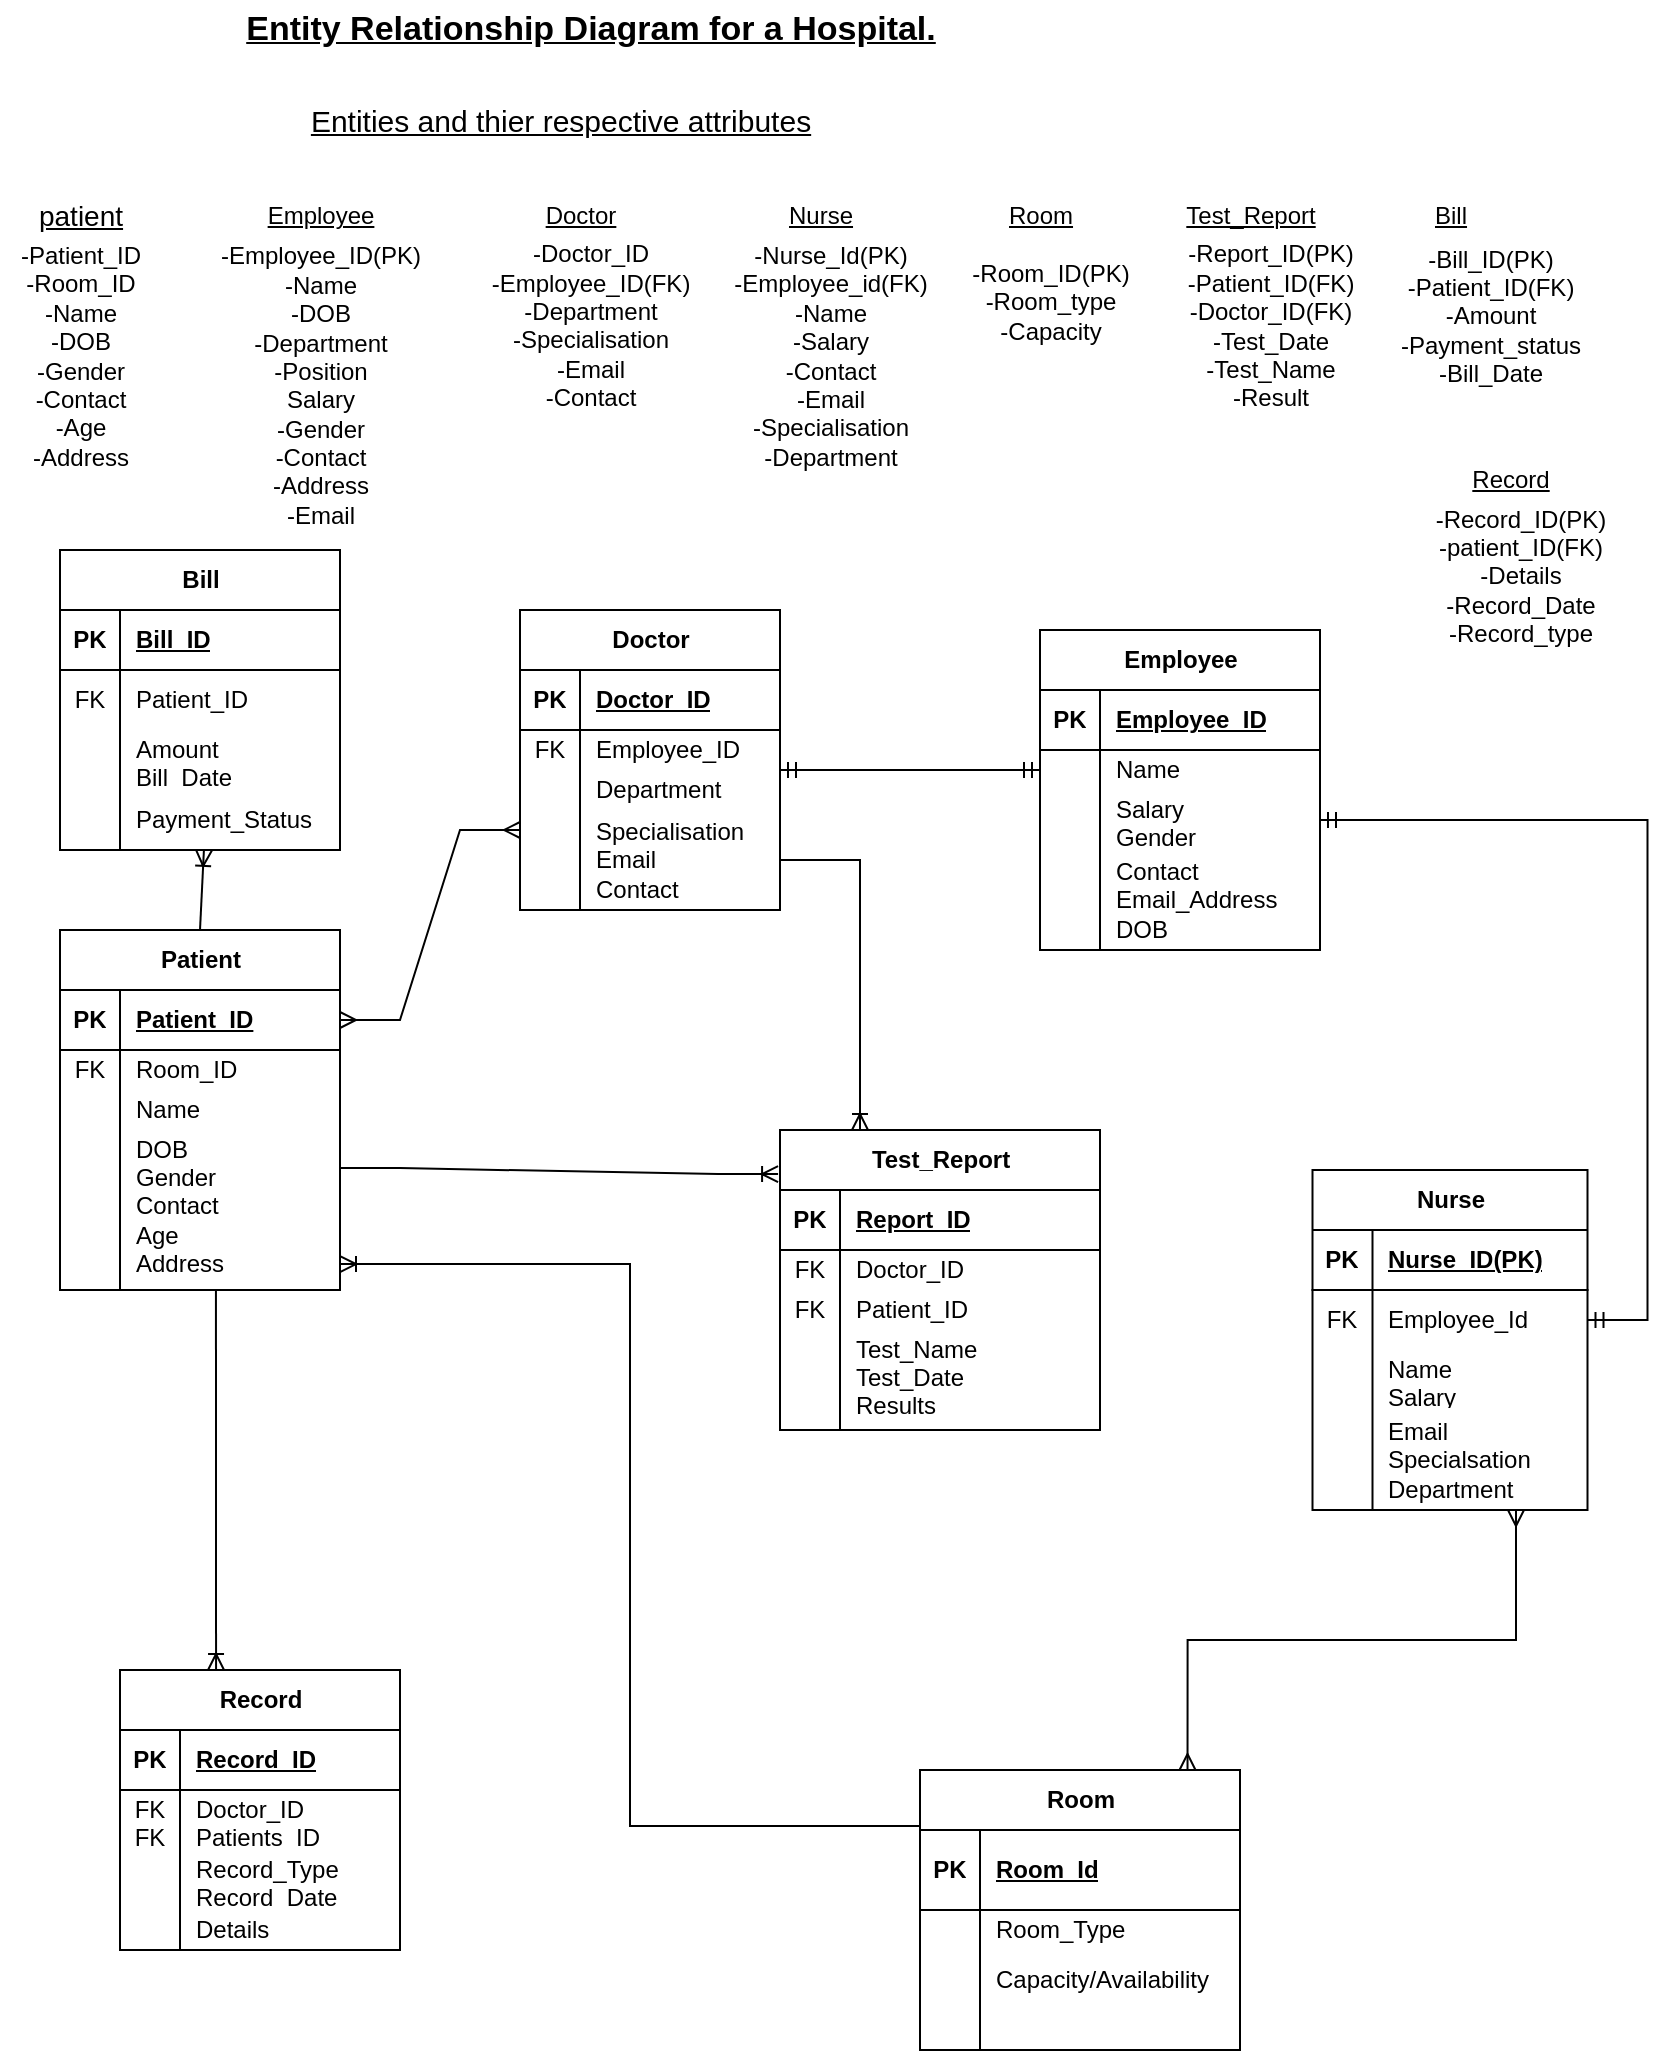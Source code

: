 <mxfile version="26.0.16">
  <diagram id="R2lEEEUBdFMjLlhIrx00" name="Page-1">
    <mxGraphModel dx="864" dy="516" grid="1" gridSize="10" guides="1" tooltips="1" connect="1" arrows="1" fold="1" page="1" pageScale="1" pageWidth="850" pageHeight="1100" math="0" shadow="0" extFonts="Permanent Marker^https://fonts.googleapis.com/css?family=Permanent+Marker">
      <root>
        <mxCell id="0" />
        <mxCell id="1" parent="0" />
        <mxCell id="vwfZbitZAbtnw_MNLhGM-2" value="Entity Relationship Diagram for a Hospital.&lt;div&gt;&lt;br&gt;&lt;/div&gt;" style="text;html=1;align=center;verticalAlign=middle;resizable=0;points=[];autosize=1;strokeColor=none;fillColor=none;fontStyle=5;fontSize=17;" parent="1" vertex="1">
          <mxGeometry x="125" y="15" width="340" height="50" as="geometry" />
        </mxCell>
        <mxCell id="vwfZbitZAbtnw_MNLhGM-3" value="Entities and thier respective attributes" style="text;html=1;align=center;verticalAlign=middle;resizable=0;points=[];autosize=1;strokeColor=none;fillColor=none;fontSize=15;fontStyle=4" parent="1" vertex="1">
          <mxGeometry x="145" y="60" width="270" height="30" as="geometry" />
        </mxCell>
        <mxCell id="vwfZbitZAbtnw_MNLhGM-4" value="patient" style="text;html=1;align=center;verticalAlign=middle;resizable=0;points=[];autosize=1;strokeColor=none;fillColor=none;fontStyle=4;fontSize=14;" parent="1" vertex="1">
          <mxGeometry x="5" y="108" width="70" height="30" as="geometry" />
        </mxCell>
        <mxCell id="vwfZbitZAbtnw_MNLhGM-5" value="-Patient_ID&lt;div&gt;-Room_ID&lt;br&gt;&lt;div&gt;-Name&lt;/div&gt;&lt;div&gt;-DOB&lt;/div&gt;&lt;div&gt;-Gender&lt;/div&gt;&lt;div&gt;-Contact&lt;/div&gt;&lt;div&gt;-Age&lt;/div&gt;&lt;div&gt;-Address&lt;/div&gt;&lt;/div&gt;" style="text;html=1;align=center;verticalAlign=middle;resizable=0;points=[];autosize=1;strokeColor=none;fillColor=none;" parent="1" vertex="1">
          <mxGeometry y="128" width="80" height="130" as="geometry" />
        </mxCell>
        <mxCell id="vwfZbitZAbtnw_MNLhGM-6" value="Employee" style="text;html=1;align=center;verticalAlign=middle;resizable=0;points=[];autosize=1;strokeColor=none;fillColor=none;fontStyle=4" parent="1" vertex="1">
          <mxGeometry x="120" y="108" width="80" height="30" as="geometry" />
        </mxCell>
        <mxCell id="vwfZbitZAbtnw_MNLhGM-7" value="-Employee_ID(PK)&lt;div&gt;-Name&lt;/div&gt;&lt;div&gt;-DOB&lt;/div&gt;&lt;div&gt;-Department&lt;/div&gt;&lt;div&gt;-Position&lt;/div&gt;&lt;div&gt;Salary&lt;/div&gt;&lt;div&gt;-Gender&lt;/div&gt;&lt;div&gt;-Contact&lt;/div&gt;&lt;div&gt;-Address&lt;/div&gt;&lt;div&gt;-Email&lt;/div&gt;&lt;div&gt;&lt;br&gt;&lt;/div&gt;" style="text;html=1;align=center;verticalAlign=middle;resizable=0;points=[];autosize=1;strokeColor=none;fillColor=none;" parent="1" vertex="1">
          <mxGeometry x="100" y="130" width="120" height="170" as="geometry" />
        </mxCell>
        <mxCell id="vwfZbitZAbtnw_MNLhGM-8" value="Doctor" style="text;html=1;align=center;verticalAlign=middle;resizable=0;points=[];autosize=1;strokeColor=none;fillColor=none;fontStyle=4" parent="1" vertex="1">
          <mxGeometry x="260" y="108" width="60" height="30" as="geometry" />
        </mxCell>
        <mxCell id="vwfZbitZAbtnw_MNLhGM-9" value="&lt;div&gt;-Doctor_ID&lt;/div&gt;-Employee_ID(FK)&lt;div&gt;-Department&lt;/div&gt;&lt;div&gt;-Specialisation&lt;/div&gt;&lt;div&gt;-Email&lt;/div&gt;&lt;div&gt;-Contact&lt;/div&gt;&lt;div&gt;&lt;br&gt;&lt;/div&gt;" style="text;html=1;align=center;verticalAlign=middle;resizable=0;points=[];autosize=1;strokeColor=none;fillColor=none;" parent="1" vertex="1">
          <mxGeometry x="235" y="130" width="120" height="110" as="geometry" />
        </mxCell>
        <mxCell id="vwfZbitZAbtnw_MNLhGM-10" value="Nurse" style="text;html=1;align=center;verticalAlign=middle;resizable=0;points=[];autosize=1;strokeColor=none;fillColor=none;fontStyle=4" parent="1" vertex="1">
          <mxGeometry x="380" y="108" width="60" height="30" as="geometry" />
        </mxCell>
        <mxCell id="vwfZbitZAbtnw_MNLhGM-11" value="&lt;div&gt;-Nurse_Id(PK)&lt;/div&gt;-Employee_id(FK)&lt;div&gt;-Name&lt;/div&gt;&lt;div&gt;-Salary&lt;/div&gt;&lt;div&gt;-Contact&lt;/div&gt;&lt;div&gt;-Email&lt;/div&gt;&lt;div&gt;-Specialisation&lt;/div&gt;&lt;div&gt;-Department&lt;/div&gt;" style="text;html=1;align=center;verticalAlign=middle;resizable=0;points=[];autosize=1;strokeColor=none;fillColor=none;" parent="1" vertex="1">
          <mxGeometry x="355" y="128" width="120" height="130" as="geometry" />
        </mxCell>
        <mxCell id="vwfZbitZAbtnw_MNLhGM-12" value="Room" style="text;html=1;align=center;verticalAlign=middle;resizable=0;points=[];autosize=1;strokeColor=none;fillColor=none;fontStyle=4" parent="1" vertex="1">
          <mxGeometry x="490" y="108" width="60" height="30" as="geometry" />
        </mxCell>
        <mxCell id="vwfZbitZAbtnw_MNLhGM-13" value="-Room_ID(PK)&lt;div&gt;-Room_type&lt;/div&gt;&lt;div&gt;-Capacity&lt;/div&gt;&lt;div&gt;&lt;br&gt;&lt;/div&gt;" style="text;html=1;align=center;verticalAlign=middle;resizable=0;points=[];autosize=1;strokeColor=none;fillColor=none;" parent="1" vertex="1">
          <mxGeometry x="475" y="138" width="100" height="70" as="geometry" />
        </mxCell>
        <mxCell id="vwfZbitZAbtnw_MNLhGM-14" value="Test_Report" style="text;html=1;align=center;verticalAlign=middle;resizable=0;points=[];autosize=1;strokeColor=none;fillColor=none;fontStyle=4" parent="1" vertex="1">
          <mxGeometry x="580" y="108" width="90" height="30" as="geometry" />
        </mxCell>
        <mxCell id="vwfZbitZAbtnw_MNLhGM-15" value="-Report_ID(PK)&lt;div&gt;-Patient_ID(FK)&lt;/div&gt;&lt;div&gt;-Doctor_ID(FK)&lt;/div&gt;&lt;div&gt;-Test_Date&lt;/div&gt;&lt;div&gt;-Test_Name&lt;/div&gt;&lt;div&gt;-Result&lt;/div&gt;" style="text;html=1;align=center;verticalAlign=middle;resizable=0;points=[];autosize=1;strokeColor=none;fillColor=none;" parent="1" vertex="1">
          <mxGeometry x="580" y="128" width="110" height="100" as="geometry" />
        </mxCell>
        <mxCell id="vwfZbitZAbtnw_MNLhGM-18" value="Bill" style="text;html=1;align=center;verticalAlign=middle;resizable=0;points=[];autosize=1;strokeColor=none;fillColor=none;fontStyle=4" parent="1" vertex="1">
          <mxGeometry x="705" y="108" width="40" height="30" as="geometry" />
        </mxCell>
        <mxCell id="vwfZbitZAbtnw_MNLhGM-20" value="-Bill_ID(PK)&lt;div&gt;-Patient_ID(FK)&lt;/div&gt;&lt;div&gt;-Amount&lt;/div&gt;&lt;div&gt;-Payment_status&lt;/div&gt;&lt;div&gt;-Bill_Date&lt;/div&gt;" style="text;html=1;align=center;verticalAlign=middle;resizable=0;points=[];autosize=1;strokeColor=none;fillColor=none;" parent="1" vertex="1">
          <mxGeometry x="690" y="128" width="110" height="90" as="geometry" />
        </mxCell>
        <mxCell id="vwfZbitZAbtnw_MNLhGM-21" value="Record" style="text;html=1;align=center;verticalAlign=middle;resizable=0;points=[];autosize=1;strokeColor=none;fillColor=none;fontStyle=4" parent="1" vertex="1">
          <mxGeometry x="725" y="240" width="60" height="30" as="geometry" />
        </mxCell>
        <mxCell id="vwfZbitZAbtnw_MNLhGM-22" value="-Record_ID(PK)&lt;div&gt;-patient_ID(FK)&lt;/div&gt;&lt;div&gt;-Details&lt;/div&gt;&lt;div&gt;-Record_Date&lt;/div&gt;&lt;div&gt;-Record_type&lt;/div&gt;" style="text;html=1;align=center;verticalAlign=middle;resizable=0;points=[];autosize=1;strokeColor=none;fillColor=none;" parent="1" vertex="1">
          <mxGeometry x="705" y="258" width="110" height="90" as="geometry" />
        </mxCell>
        <mxCell id="vwfZbitZAbtnw_MNLhGM-23" value="Patient" style="shape=table;startSize=30;container=1;collapsible=1;childLayout=tableLayout;fixedRows=1;rowLines=0;fontStyle=1;align=center;resizeLast=1;html=1;" parent="1" vertex="1">
          <mxGeometry x="30" y="480" width="140" height="180" as="geometry" />
        </mxCell>
        <mxCell id="vwfZbitZAbtnw_MNLhGM-24" value="" style="shape=tableRow;horizontal=0;startSize=0;swimlaneHead=0;swimlaneBody=0;fillColor=none;collapsible=0;dropTarget=0;points=[[0,0.5],[1,0.5]];portConstraint=eastwest;top=0;left=0;right=0;bottom=1;" parent="vwfZbitZAbtnw_MNLhGM-23" vertex="1">
          <mxGeometry y="30" width="140" height="30" as="geometry" />
        </mxCell>
        <mxCell id="vwfZbitZAbtnw_MNLhGM-25" value="PK" style="shape=partialRectangle;connectable=0;fillColor=none;top=0;left=0;bottom=0;right=0;fontStyle=1;overflow=hidden;whiteSpace=wrap;html=1;" parent="vwfZbitZAbtnw_MNLhGM-24" vertex="1">
          <mxGeometry width="30" height="30" as="geometry">
            <mxRectangle width="30" height="30" as="alternateBounds" />
          </mxGeometry>
        </mxCell>
        <mxCell id="vwfZbitZAbtnw_MNLhGM-26" value="Patient_ID" style="shape=partialRectangle;connectable=0;fillColor=none;top=0;left=0;bottom=0;right=0;align=left;spacingLeft=6;fontStyle=5;overflow=hidden;whiteSpace=wrap;html=1;" parent="vwfZbitZAbtnw_MNLhGM-24" vertex="1">
          <mxGeometry x="30" width="110" height="30" as="geometry">
            <mxRectangle width="110" height="30" as="alternateBounds" />
          </mxGeometry>
        </mxCell>
        <mxCell id="vwfZbitZAbtnw_MNLhGM-27" value="" style="shape=tableRow;horizontal=0;startSize=0;swimlaneHead=0;swimlaneBody=0;fillColor=none;collapsible=0;dropTarget=0;points=[[0,0.5],[1,0.5]];portConstraint=eastwest;top=0;left=0;right=0;bottom=0;" parent="vwfZbitZAbtnw_MNLhGM-23" vertex="1">
          <mxGeometry y="60" width="140" height="20" as="geometry" />
        </mxCell>
        <mxCell id="vwfZbitZAbtnw_MNLhGM-28" value="FK" style="shape=partialRectangle;connectable=0;fillColor=none;top=0;left=0;bottom=0;right=0;editable=1;overflow=hidden;whiteSpace=wrap;html=1;" parent="vwfZbitZAbtnw_MNLhGM-27" vertex="1">
          <mxGeometry width="30" height="20" as="geometry">
            <mxRectangle width="30" height="20" as="alternateBounds" />
          </mxGeometry>
        </mxCell>
        <mxCell id="vwfZbitZAbtnw_MNLhGM-29" value="Room_ID" style="shape=partialRectangle;connectable=0;fillColor=none;top=0;left=0;bottom=0;right=0;align=left;spacingLeft=6;overflow=hidden;whiteSpace=wrap;html=1;" parent="vwfZbitZAbtnw_MNLhGM-27" vertex="1">
          <mxGeometry x="30" width="110" height="20" as="geometry">
            <mxRectangle width="110" height="20" as="alternateBounds" />
          </mxGeometry>
        </mxCell>
        <mxCell id="vwfZbitZAbtnw_MNLhGM-30" value="" style="shape=tableRow;horizontal=0;startSize=0;swimlaneHead=0;swimlaneBody=0;fillColor=none;collapsible=0;dropTarget=0;points=[[0,0.5],[1,0.5]];portConstraint=eastwest;top=0;left=0;right=0;bottom=0;" parent="vwfZbitZAbtnw_MNLhGM-23" vertex="1">
          <mxGeometry y="80" width="140" height="20" as="geometry" />
        </mxCell>
        <mxCell id="vwfZbitZAbtnw_MNLhGM-31" value="" style="shape=partialRectangle;connectable=0;fillColor=none;top=0;left=0;bottom=0;right=0;editable=1;overflow=hidden;whiteSpace=wrap;html=1;" parent="vwfZbitZAbtnw_MNLhGM-30" vertex="1">
          <mxGeometry width="30" height="20" as="geometry">
            <mxRectangle width="30" height="20" as="alternateBounds" />
          </mxGeometry>
        </mxCell>
        <mxCell id="vwfZbitZAbtnw_MNLhGM-32" value="Name" style="shape=partialRectangle;connectable=0;fillColor=none;top=0;left=0;bottom=0;right=0;align=left;spacingLeft=6;overflow=hidden;whiteSpace=wrap;html=1;" parent="vwfZbitZAbtnw_MNLhGM-30" vertex="1">
          <mxGeometry x="30" width="110" height="20" as="geometry">
            <mxRectangle width="110" height="20" as="alternateBounds" />
          </mxGeometry>
        </mxCell>
        <mxCell id="vwfZbitZAbtnw_MNLhGM-33" value="" style="shape=tableRow;horizontal=0;startSize=0;swimlaneHead=0;swimlaneBody=0;fillColor=none;collapsible=0;dropTarget=0;points=[[0,0.5],[1,0.5]];portConstraint=eastwest;top=0;left=0;right=0;bottom=0;" parent="vwfZbitZAbtnw_MNLhGM-23" vertex="1">
          <mxGeometry y="100" width="140" height="80" as="geometry" />
        </mxCell>
        <mxCell id="vwfZbitZAbtnw_MNLhGM-34" value="" style="shape=partialRectangle;connectable=0;fillColor=none;top=0;left=0;bottom=0;right=0;editable=1;overflow=hidden;whiteSpace=wrap;html=1;" parent="vwfZbitZAbtnw_MNLhGM-33" vertex="1">
          <mxGeometry width="30" height="80" as="geometry">
            <mxRectangle width="30" height="80" as="alternateBounds" />
          </mxGeometry>
        </mxCell>
        <mxCell id="vwfZbitZAbtnw_MNLhGM-35" value="DOB&lt;div&gt;Gender&lt;/div&gt;&lt;div&gt;Contact&lt;/div&gt;&lt;div&gt;Age&lt;/div&gt;&lt;div&gt;Address&lt;/div&gt;&lt;div&gt;&lt;br&gt;&lt;/div&gt;" style="shape=partialRectangle;connectable=0;fillColor=none;top=0;left=0;bottom=0;right=0;align=left;spacingLeft=6;overflow=hidden;whiteSpace=wrap;html=1;" parent="vwfZbitZAbtnw_MNLhGM-33" vertex="1">
          <mxGeometry x="30" width="110" height="80" as="geometry">
            <mxRectangle width="110" height="80" as="alternateBounds" />
          </mxGeometry>
        </mxCell>
        <mxCell id="vwfZbitZAbtnw_MNLhGM-36" value="Doctor" style="shape=table;startSize=30;container=1;collapsible=1;childLayout=tableLayout;fixedRows=1;rowLines=0;fontStyle=1;align=center;resizeLast=1;html=1;" parent="1" vertex="1">
          <mxGeometry x="260" y="320" width="130" height="150" as="geometry" />
        </mxCell>
        <mxCell id="vwfZbitZAbtnw_MNLhGM-37" value="" style="shape=tableRow;horizontal=0;startSize=0;swimlaneHead=0;swimlaneBody=0;fillColor=none;collapsible=0;dropTarget=0;points=[[0,0.5],[1,0.5]];portConstraint=eastwest;top=0;left=0;right=0;bottom=1;" parent="vwfZbitZAbtnw_MNLhGM-36" vertex="1">
          <mxGeometry y="30" width="130" height="30" as="geometry" />
        </mxCell>
        <mxCell id="vwfZbitZAbtnw_MNLhGM-38" value="PK" style="shape=partialRectangle;connectable=0;fillColor=none;top=0;left=0;bottom=0;right=0;fontStyle=1;overflow=hidden;whiteSpace=wrap;html=1;" parent="vwfZbitZAbtnw_MNLhGM-37" vertex="1">
          <mxGeometry width="30" height="30" as="geometry">
            <mxRectangle width="30" height="30" as="alternateBounds" />
          </mxGeometry>
        </mxCell>
        <mxCell id="vwfZbitZAbtnw_MNLhGM-39" value="Doctor_ID" style="shape=partialRectangle;connectable=0;fillColor=none;top=0;left=0;bottom=0;right=0;align=left;spacingLeft=6;fontStyle=5;overflow=hidden;whiteSpace=wrap;html=1;" parent="vwfZbitZAbtnw_MNLhGM-37" vertex="1">
          <mxGeometry x="30" width="100" height="30" as="geometry">
            <mxRectangle width="100" height="30" as="alternateBounds" />
          </mxGeometry>
        </mxCell>
        <mxCell id="vwfZbitZAbtnw_MNLhGM-40" value="" style="shape=tableRow;horizontal=0;startSize=0;swimlaneHead=0;swimlaneBody=0;fillColor=none;collapsible=0;dropTarget=0;points=[[0,0.5],[1,0.5]];portConstraint=eastwest;top=0;left=0;right=0;bottom=0;" parent="vwfZbitZAbtnw_MNLhGM-36" vertex="1">
          <mxGeometry y="60" width="130" height="20" as="geometry" />
        </mxCell>
        <mxCell id="vwfZbitZAbtnw_MNLhGM-41" value="FK" style="shape=partialRectangle;connectable=0;fillColor=none;top=0;left=0;bottom=0;right=0;editable=1;overflow=hidden;whiteSpace=wrap;html=1;" parent="vwfZbitZAbtnw_MNLhGM-40" vertex="1">
          <mxGeometry width="30" height="20" as="geometry">
            <mxRectangle width="30" height="20" as="alternateBounds" />
          </mxGeometry>
        </mxCell>
        <mxCell id="vwfZbitZAbtnw_MNLhGM-42" value="Employee_ID" style="shape=partialRectangle;connectable=0;fillColor=none;top=0;left=0;bottom=0;right=0;align=left;spacingLeft=6;overflow=hidden;whiteSpace=wrap;html=1;" parent="vwfZbitZAbtnw_MNLhGM-40" vertex="1">
          <mxGeometry x="30" width="100" height="20" as="geometry">
            <mxRectangle width="100" height="20" as="alternateBounds" />
          </mxGeometry>
        </mxCell>
        <mxCell id="vwfZbitZAbtnw_MNLhGM-43" value="" style="shape=tableRow;horizontal=0;startSize=0;swimlaneHead=0;swimlaneBody=0;fillColor=none;collapsible=0;dropTarget=0;points=[[0,0.5],[1,0.5]];portConstraint=eastwest;top=0;left=0;right=0;bottom=0;" parent="vwfZbitZAbtnw_MNLhGM-36" vertex="1">
          <mxGeometry y="80" width="130" height="20" as="geometry" />
        </mxCell>
        <mxCell id="vwfZbitZAbtnw_MNLhGM-44" value="" style="shape=partialRectangle;connectable=0;fillColor=none;top=0;left=0;bottom=0;right=0;editable=1;overflow=hidden;whiteSpace=wrap;html=1;" parent="vwfZbitZAbtnw_MNLhGM-43" vertex="1">
          <mxGeometry width="30" height="20" as="geometry">
            <mxRectangle width="30" height="20" as="alternateBounds" />
          </mxGeometry>
        </mxCell>
        <mxCell id="vwfZbitZAbtnw_MNLhGM-45" value="Department&lt;div&gt;Specialisation&lt;/div&gt;" style="shape=partialRectangle;connectable=0;fillColor=none;top=0;left=0;bottom=0;right=0;align=left;spacingLeft=6;overflow=hidden;whiteSpace=wrap;html=1;" parent="vwfZbitZAbtnw_MNLhGM-43" vertex="1">
          <mxGeometry x="30" width="100" height="20" as="geometry">
            <mxRectangle width="100" height="20" as="alternateBounds" />
          </mxGeometry>
        </mxCell>
        <mxCell id="vwfZbitZAbtnw_MNLhGM-46" value="" style="shape=tableRow;horizontal=0;startSize=0;swimlaneHead=0;swimlaneBody=0;fillColor=none;collapsible=0;dropTarget=0;points=[[0,0.5],[1,0.5]];portConstraint=eastwest;top=0;left=0;right=0;bottom=0;" parent="vwfZbitZAbtnw_MNLhGM-36" vertex="1">
          <mxGeometry y="100" width="130" height="50" as="geometry" />
        </mxCell>
        <mxCell id="vwfZbitZAbtnw_MNLhGM-47" value="" style="shape=partialRectangle;connectable=0;fillColor=none;top=0;left=0;bottom=0;right=0;editable=1;overflow=hidden;whiteSpace=wrap;html=1;" parent="vwfZbitZAbtnw_MNLhGM-46" vertex="1">
          <mxGeometry width="30" height="50" as="geometry">
            <mxRectangle width="30" height="50" as="alternateBounds" />
          </mxGeometry>
        </mxCell>
        <mxCell id="vwfZbitZAbtnw_MNLhGM-48" value="Specialisation&lt;div&gt;Email&lt;/div&gt;&lt;div&gt;Contact&lt;/div&gt;" style="shape=partialRectangle;connectable=0;fillColor=none;top=0;left=0;bottom=0;right=0;align=left;spacingLeft=6;overflow=hidden;whiteSpace=wrap;html=1;" parent="vwfZbitZAbtnw_MNLhGM-46" vertex="1">
          <mxGeometry x="30" width="100" height="50" as="geometry">
            <mxRectangle width="100" height="50" as="alternateBounds" />
          </mxGeometry>
        </mxCell>
        <mxCell id="vwfZbitZAbtnw_MNLhGM-49" value="Nurse" style="shape=table;startSize=30;container=1;collapsible=1;childLayout=tableLayout;fixedRows=1;rowLines=0;fontStyle=1;align=center;resizeLast=1;html=1;" parent="1" vertex="1">
          <mxGeometry x="656.25" y="600" width="137.5" height="170" as="geometry" />
        </mxCell>
        <mxCell id="vwfZbitZAbtnw_MNLhGM-50" value="" style="shape=tableRow;horizontal=0;startSize=0;swimlaneHead=0;swimlaneBody=0;fillColor=none;collapsible=0;dropTarget=0;points=[[0,0.5],[1,0.5]];portConstraint=eastwest;top=0;left=0;right=0;bottom=1;" parent="vwfZbitZAbtnw_MNLhGM-49" vertex="1">
          <mxGeometry y="30" width="137.5" height="30" as="geometry" />
        </mxCell>
        <mxCell id="vwfZbitZAbtnw_MNLhGM-51" value="PK" style="shape=partialRectangle;connectable=0;fillColor=none;top=0;left=0;bottom=0;right=0;fontStyle=1;overflow=hidden;whiteSpace=wrap;html=1;" parent="vwfZbitZAbtnw_MNLhGM-50" vertex="1">
          <mxGeometry width="30" height="30" as="geometry">
            <mxRectangle width="30" height="30" as="alternateBounds" />
          </mxGeometry>
        </mxCell>
        <mxCell id="vwfZbitZAbtnw_MNLhGM-52" value="Nurse_ID(PK)" style="shape=partialRectangle;connectable=0;fillColor=none;top=0;left=0;bottom=0;right=0;align=left;spacingLeft=6;fontStyle=5;overflow=hidden;whiteSpace=wrap;html=1;" parent="vwfZbitZAbtnw_MNLhGM-50" vertex="1">
          <mxGeometry x="30" width="107.5" height="30" as="geometry">
            <mxRectangle width="107.5" height="30" as="alternateBounds" />
          </mxGeometry>
        </mxCell>
        <mxCell id="vwfZbitZAbtnw_MNLhGM-53" value="" style="shape=tableRow;horizontal=0;startSize=0;swimlaneHead=0;swimlaneBody=0;fillColor=none;collapsible=0;dropTarget=0;points=[[0,0.5],[1,0.5]];portConstraint=eastwest;top=0;left=0;right=0;bottom=0;" parent="vwfZbitZAbtnw_MNLhGM-49" vertex="1">
          <mxGeometry y="60" width="137.5" height="30" as="geometry" />
        </mxCell>
        <mxCell id="vwfZbitZAbtnw_MNLhGM-54" value="FK" style="shape=partialRectangle;connectable=0;fillColor=none;top=0;left=0;bottom=0;right=0;editable=1;overflow=hidden;whiteSpace=wrap;html=1;" parent="vwfZbitZAbtnw_MNLhGM-53" vertex="1">
          <mxGeometry width="30" height="30" as="geometry">
            <mxRectangle width="30" height="30" as="alternateBounds" />
          </mxGeometry>
        </mxCell>
        <mxCell id="vwfZbitZAbtnw_MNLhGM-55" value="Employee_Id" style="shape=partialRectangle;connectable=0;fillColor=none;top=0;left=0;bottom=0;right=0;align=left;spacingLeft=6;overflow=hidden;whiteSpace=wrap;html=1;" parent="vwfZbitZAbtnw_MNLhGM-53" vertex="1">
          <mxGeometry x="30" width="107.5" height="30" as="geometry">
            <mxRectangle width="107.5" height="30" as="alternateBounds" />
          </mxGeometry>
        </mxCell>
        <mxCell id="vwfZbitZAbtnw_MNLhGM-56" value="" style="shape=tableRow;horizontal=0;startSize=0;swimlaneHead=0;swimlaneBody=0;fillColor=none;collapsible=0;dropTarget=0;points=[[0,0.5],[1,0.5]];portConstraint=eastwest;top=0;left=0;right=0;bottom=0;" parent="vwfZbitZAbtnw_MNLhGM-49" vertex="1">
          <mxGeometry y="90" width="137.5" height="30" as="geometry" />
        </mxCell>
        <mxCell id="vwfZbitZAbtnw_MNLhGM-57" value="" style="shape=partialRectangle;connectable=0;fillColor=none;top=0;left=0;bottom=0;right=0;editable=1;overflow=hidden;whiteSpace=wrap;html=1;" parent="vwfZbitZAbtnw_MNLhGM-56" vertex="1">
          <mxGeometry width="30" height="30" as="geometry">
            <mxRectangle width="30" height="30" as="alternateBounds" />
          </mxGeometry>
        </mxCell>
        <mxCell id="vwfZbitZAbtnw_MNLhGM-58" value="Name&lt;div&gt;Salary&lt;/div&gt;&lt;div&gt;Contact&lt;/div&gt;" style="shape=partialRectangle;connectable=0;fillColor=none;top=0;left=0;bottom=0;right=0;align=left;spacingLeft=6;overflow=hidden;whiteSpace=wrap;html=1;" parent="vwfZbitZAbtnw_MNLhGM-56" vertex="1">
          <mxGeometry x="30" width="107.5" height="30" as="geometry">
            <mxRectangle width="107.5" height="30" as="alternateBounds" />
          </mxGeometry>
        </mxCell>
        <mxCell id="vwfZbitZAbtnw_MNLhGM-59" value="" style="shape=tableRow;horizontal=0;startSize=0;swimlaneHead=0;swimlaneBody=0;fillColor=none;collapsible=0;dropTarget=0;points=[[0,0.5],[1,0.5]];portConstraint=eastwest;top=0;left=0;right=0;bottom=0;" parent="vwfZbitZAbtnw_MNLhGM-49" vertex="1">
          <mxGeometry y="120" width="137.5" height="50" as="geometry" />
        </mxCell>
        <mxCell id="vwfZbitZAbtnw_MNLhGM-60" value="" style="shape=partialRectangle;connectable=0;fillColor=none;top=0;left=0;bottom=0;right=0;editable=1;overflow=hidden;whiteSpace=wrap;html=1;" parent="vwfZbitZAbtnw_MNLhGM-59" vertex="1">
          <mxGeometry width="30" height="50" as="geometry">
            <mxRectangle width="30" height="50" as="alternateBounds" />
          </mxGeometry>
        </mxCell>
        <mxCell id="vwfZbitZAbtnw_MNLhGM-61" value="Email&lt;div&gt;Specialsation&lt;/div&gt;&lt;div&gt;Department&lt;/div&gt;" style="shape=partialRectangle;connectable=0;fillColor=none;top=0;left=0;bottom=0;right=0;align=left;spacingLeft=6;overflow=hidden;whiteSpace=wrap;html=1;" parent="vwfZbitZAbtnw_MNLhGM-59" vertex="1">
          <mxGeometry x="30" width="107.5" height="50" as="geometry">
            <mxRectangle width="107.5" height="50" as="alternateBounds" />
          </mxGeometry>
        </mxCell>
        <mxCell id="vwfZbitZAbtnw_MNLhGM-62" value="Bill" style="shape=table;startSize=30;container=1;collapsible=1;childLayout=tableLayout;fixedRows=1;rowLines=0;fontStyle=1;align=center;resizeLast=1;html=1;" parent="1" vertex="1">
          <mxGeometry x="30" y="290" width="140" height="150" as="geometry" />
        </mxCell>
        <mxCell id="vwfZbitZAbtnw_MNLhGM-63" value="" style="shape=tableRow;horizontal=0;startSize=0;swimlaneHead=0;swimlaneBody=0;fillColor=none;collapsible=0;dropTarget=0;points=[[0,0.5],[1,0.5]];portConstraint=eastwest;top=0;left=0;right=0;bottom=1;" parent="vwfZbitZAbtnw_MNLhGM-62" vertex="1">
          <mxGeometry y="30" width="140" height="30" as="geometry" />
        </mxCell>
        <mxCell id="vwfZbitZAbtnw_MNLhGM-64" value="PK" style="shape=partialRectangle;connectable=0;fillColor=none;top=0;left=0;bottom=0;right=0;fontStyle=1;overflow=hidden;whiteSpace=wrap;html=1;" parent="vwfZbitZAbtnw_MNLhGM-63" vertex="1">
          <mxGeometry width="30" height="30" as="geometry">
            <mxRectangle width="30" height="30" as="alternateBounds" />
          </mxGeometry>
        </mxCell>
        <mxCell id="vwfZbitZAbtnw_MNLhGM-65" value="Bill_ID" style="shape=partialRectangle;connectable=0;fillColor=none;top=0;left=0;bottom=0;right=0;align=left;spacingLeft=6;fontStyle=5;overflow=hidden;whiteSpace=wrap;html=1;" parent="vwfZbitZAbtnw_MNLhGM-63" vertex="1">
          <mxGeometry x="30" width="110" height="30" as="geometry">
            <mxRectangle width="110" height="30" as="alternateBounds" />
          </mxGeometry>
        </mxCell>
        <mxCell id="vwfZbitZAbtnw_MNLhGM-66" value="" style="shape=tableRow;horizontal=0;startSize=0;swimlaneHead=0;swimlaneBody=0;fillColor=none;collapsible=0;dropTarget=0;points=[[0,0.5],[1,0.5]];portConstraint=eastwest;top=0;left=0;right=0;bottom=0;" parent="vwfZbitZAbtnw_MNLhGM-62" vertex="1">
          <mxGeometry y="60" width="140" height="30" as="geometry" />
        </mxCell>
        <mxCell id="vwfZbitZAbtnw_MNLhGM-67" value="FK" style="shape=partialRectangle;connectable=0;fillColor=none;top=0;left=0;bottom=0;right=0;editable=1;overflow=hidden;whiteSpace=wrap;html=1;" parent="vwfZbitZAbtnw_MNLhGM-66" vertex="1">
          <mxGeometry width="30" height="30" as="geometry">
            <mxRectangle width="30" height="30" as="alternateBounds" />
          </mxGeometry>
        </mxCell>
        <mxCell id="vwfZbitZAbtnw_MNLhGM-68" value="Patient_ID" style="shape=partialRectangle;connectable=0;fillColor=none;top=0;left=0;bottom=0;right=0;align=left;spacingLeft=6;overflow=hidden;whiteSpace=wrap;html=1;" parent="vwfZbitZAbtnw_MNLhGM-66" vertex="1">
          <mxGeometry x="30" width="110" height="30" as="geometry">
            <mxRectangle width="110" height="30" as="alternateBounds" />
          </mxGeometry>
        </mxCell>
        <mxCell id="vwfZbitZAbtnw_MNLhGM-69" value="" style="shape=tableRow;horizontal=0;startSize=0;swimlaneHead=0;swimlaneBody=0;fillColor=none;collapsible=0;dropTarget=0;points=[[0,0.5],[1,0.5]];portConstraint=eastwest;top=0;left=0;right=0;bottom=0;" parent="vwfZbitZAbtnw_MNLhGM-62" vertex="1">
          <mxGeometry y="90" width="140" height="30" as="geometry" />
        </mxCell>
        <mxCell id="vwfZbitZAbtnw_MNLhGM-70" value="" style="shape=partialRectangle;connectable=0;fillColor=none;top=0;left=0;bottom=0;right=0;editable=1;overflow=hidden;whiteSpace=wrap;html=1;" parent="vwfZbitZAbtnw_MNLhGM-69" vertex="1">
          <mxGeometry width="30" height="30" as="geometry">
            <mxRectangle width="30" height="30" as="alternateBounds" />
          </mxGeometry>
        </mxCell>
        <mxCell id="vwfZbitZAbtnw_MNLhGM-71" value="Amount&lt;div&gt;Bill_Date&lt;/div&gt;" style="shape=partialRectangle;connectable=0;fillColor=none;top=0;left=0;bottom=0;right=0;align=left;spacingLeft=6;overflow=hidden;whiteSpace=wrap;html=1;" parent="vwfZbitZAbtnw_MNLhGM-69" vertex="1">
          <mxGeometry x="30" width="110" height="30" as="geometry">
            <mxRectangle width="110" height="30" as="alternateBounds" />
          </mxGeometry>
        </mxCell>
        <mxCell id="vwfZbitZAbtnw_MNLhGM-72" value="" style="shape=tableRow;horizontal=0;startSize=0;swimlaneHead=0;swimlaneBody=0;fillColor=none;collapsible=0;dropTarget=0;points=[[0,0.5],[1,0.5]];portConstraint=eastwest;top=0;left=0;right=0;bottom=0;" parent="vwfZbitZAbtnw_MNLhGM-62" vertex="1">
          <mxGeometry y="120" width="140" height="30" as="geometry" />
        </mxCell>
        <mxCell id="vwfZbitZAbtnw_MNLhGM-73" value="" style="shape=partialRectangle;connectable=0;fillColor=none;top=0;left=0;bottom=0;right=0;editable=1;overflow=hidden;whiteSpace=wrap;html=1;" parent="vwfZbitZAbtnw_MNLhGM-72" vertex="1">
          <mxGeometry width="30" height="30" as="geometry">
            <mxRectangle width="30" height="30" as="alternateBounds" />
          </mxGeometry>
        </mxCell>
        <mxCell id="vwfZbitZAbtnw_MNLhGM-74" value="Payment_Status" style="shape=partialRectangle;connectable=0;fillColor=none;top=0;left=0;bottom=0;right=0;align=left;spacingLeft=6;overflow=hidden;whiteSpace=wrap;html=1;" parent="vwfZbitZAbtnw_MNLhGM-72" vertex="1">
          <mxGeometry x="30" width="110" height="30" as="geometry">
            <mxRectangle width="110" height="30" as="alternateBounds" />
          </mxGeometry>
        </mxCell>
        <mxCell id="vwfZbitZAbtnw_MNLhGM-75" value="Test_Report" style="shape=table;startSize=30;container=1;collapsible=1;childLayout=tableLayout;fixedRows=1;rowLines=0;fontStyle=1;align=center;resizeLast=1;html=1;" parent="1" vertex="1">
          <mxGeometry x="390" y="580" width="160" height="150" as="geometry" />
        </mxCell>
        <mxCell id="vwfZbitZAbtnw_MNLhGM-76" value="" style="shape=tableRow;horizontal=0;startSize=0;swimlaneHead=0;swimlaneBody=0;fillColor=none;collapsible=0;dropTarget=0;points=[[0,0.5],[1,0.5]];portConstraint=eastwest;top=0;left=0;right=0;bottom=1;" parent="vwfZbitZAbtnw_MNLhGM-75" vertex="1">
          <mxGeometry y="30" width="160" height="30" as="geometry" />
        </mxCell>
        <mxCell id="vwfZbitZAbtnw_MNLhGM-77" value="PK" style="shape=partialRectangle;connectable=0;fillColor=none;top=0;left=0;bottom=0;right=0;fontStyle=1;overflow=hidden;whiteSpace=wrap;html=1;" parent="vwfZbitZAbtnw_MNLhGM-76" vertex="1">
          <mxGeometry width="30" height="30" as="geometry">
            <mxRectangle width="30" height="30" as="alternateBounds" />
          </mxGeometry>
        </mxCell>
        <mxCell id="vwfZbitZAbtnw_MNLhGM-78" value="Report_ID" style="shape=partialRectangle;connectable=0;fillColor=none;top=0;left=0;bottom=0;right=0;align=left;spacingLeft=6;fontStyle=5;overflow=hidden;whiteSpace=wrap;html=1;" parent="vwfZbitZAbtnw_MNLhGM-76" vertex="1">
          <mxGeometry x="30" width="130" height="30" as="geometry">
            <mxRectangle width="130" height="30" as="alternateBounds" />
          </mxGeometry>
        </mxCell>
        <mxCell id="vwfZbitZAbtnw_MNLhGM-79" value="" style="shape=tableRow;horizontal=0;startSize=0;swimlaneHead=0;swimlaneBody=0;fillColor=none;collapsible=0;dropTarget=0;points=[[0,0.5],[1,0.5]];portConstraint=eastwest;top=0;left=0;right=0;bottom=0;" parent="vwfZbitZAbtnw_MNLhGM-75" vertex="1">
          <mxGeometry y="60" width="160" height="20" as="geometry" />
        </mxCell>
        <mxCell id="vwfZbitZAbtnw_MNLhGM-80" value="FK" style="shape=partialRectangle;connectable=0;fillColor=none;top=0;left=0;bottom=0;right=0;editable=1;overflow=hidden;whiteSpace=wrap;html=1;" parent="vwfZbitZAbtnw_MNLhGM-79" vertex="1">
          <mxGeometry width="30" height="20" as="geometry">
            <mxRectangle width="30" height="20" as="alternateBounds" />
          </mxGeometry>
        </mxCell>
        <mxCell id="vwfZbitZAbtnw_MNLhGM-81" value="Doctor_ID" style="shape=partialRectangle;connectable=0;fillColor=none;top=0;left=0;bottom=0;right=0;align=left;spacingLeft=6;overflow=hidden;whiteSpace=wrap;html=1;" parent="vwfZbitZAbtnw_MNLhGM-79" vertex="1">
          <mxGeometry x="30" width="130" height="20" as="geometry">
            <mxRectangle width="130" height="20" as="alternateBounds" />
          </mxGeometry>
        </mxCell>
        <mxCell id="vwfZbitZAbtnw_MNLhGM-82" value="" style="shape=tableRow;horizontal=0;startSize=0;swimlaneHead=0;swimlaneBody=0;fillColor=none;collapsible=0;dropTarget=0;points=[[0,0.5],[1,0.5]];portConstraint=eastwest;top=0;left=0;right=0;bottom=0;" parent="vwfZbitZAbtnw_MNLhGM-75" vertex="1">
          <mxGeometry y="80" width="160" height="20" as="geometry" />
        </mxCell>
        <mxCell id="vwfZbitZAbtnw_MNLhGM-83" value="FK" style="shape=partialRectangle;connectable=0;fillColor=none;top=0;left=0;bottom=0;right=0;editable=1;overflow=hidden;whiteSpace=wrap;html=1;" parent="vwfZbitZAbtnw_MNLhGM-82" vertex="1">
          <mxGeometry width="30" height="20" as="geometry">
            <mxRectangle width="30" height="20" as="alternateBounds" />
          </mxGeometry>
        </mxCell>
        <mxCell id="vwfZbitZAbtnw_MNLhGM-84" value="Patient_ID" style="shape=partialRectangle;connectable=0;fillColor=none;top=0;left=0;bottom=0;right=0;align=left;spacingLeft=6;overflow=hidden;whiteSpace=wrap;html=1;" parent="vwfZbitZAbtnw_MNLhGM-82" vertex="1">
          <mxGeometry x="30" width="130" height="20" as="geometry">
            <mxRectangle width="130" height="20" as="alternateBounds" />
          </mxGeometry>
        </mxCell>
        <mxCell id="vwfZbitZAbtnw_MNLhGM-85" value="" style="shape=tableRow;horizontal=0;startSize=0;swimlaneHead=0;swimlaneBody=0;fillColor=none;collapsible=0;dropTarget=0;points=[[0,0.5],[1,0.5]];portConstraint=eastwest;top=0;left=0;right=0;bottom=0;" parent="vwfZbitZAbtnw_MNLhGM-75" vertex="1">
          <mxGeometry y="100" width="160" height="50" as="geometry" />
        </mxCell>
        <mxCell id="vwfZbitZAbtnw_MNLhGM-86" value="" style="shape=partialRectangle;connectable=0;fillColor=none;top=0;left=0;bottom=0;right=0;editable=1;overflow=hidden;whiteSpace=wrap;html=1;" parent="vwfZbitZAbtnw_MNLhGM-85" vertex="1">
          <mxGeometry width="30" height="50" as="geometry">
            <mxRectangle width="30" height="50" as="alternateBounds" />
          </mxGeometry>
        </mxCell>
        <mxCell id="vwfZbitZAbtnw_MNLhGM-87" value="Test_Name&lt;div&gt;Test_Date&lt;/div&gt;&lt;div&gt;Results&lt;/div&gt;&lt;div&gt;&lt;br&gt;&lt;/div&gt;" style="shape=partialRectangle;connectable=0;fillColor=none;top=0;left=0;bottom=0;right=0;align=left;spacingLeft=6;overflow=hidden;whiteSpace=wrap;html=1;" parent="vwfZbitZAbtnw_MNLhGM-85" vertex="1">
          <mxGeometry x="30" width="130" height="50" as="geometry">
            <mxRectangle width="130" height="50" as="alternateBounds" />
          </mxGeometry>
        </mxCell>
        <mxCell id="vwfZbitZAbtnw_MNLhGM-88" value="Room" style="shape=table;startSize=30;container=1;collapsible=1;childLayout=tableLayout;fixedRows=1;rowLines=0;fontStyle=1;align=center;resizeLast=1;html=1;" parent="1" vertex="1">
          <mxGeometry x="460" y="900" width="160" height="140" as="geometry" />
        </mxCell>
        <mxCell id="vwfZbitZAbtnw_MNLhGM-89" value="" style="shape=tableRow;horizontal=0;startSize=0;swimlaneHead=0;swimlaneBody=0;fillColor=none;collapsible=0;dropTarget=0;points=[[0,0.5],[1,0.5]];portConstraint=eastwest;top=0;left=0;right=0;bottom=1;" parent="vwfZbitZAbtnw_MNLhGM-88" vertex="1">
          <mxGeometry y="30" width="160" height="40" as="geometry" />
        </mxCell>
        <mxCell id="vwfZbitZAbtnw_MNLhGM-90" value="PK" style="shape=partialRectangle;connectable=0;fillColor=none;top=0;left=0;bottom=0;right=0;fontStyle=1;overflow=hidden;whiteSpace=wrap;html=1;" parent="vwfZbitZAbtnw_MNLhGM-89" vertex="1">
          <mxGeometry width="30" height="40" as="geometry">
            <mxRectangle width="30" height="40" as="alternateBounds" />
          </mxGeometry>
        </mxCell>
        <mxCell id="vwfZbitZAbtnw_MNLhGM-91" value="Room_Id" style="shape=partialRectangle;connectable=0;fillColor=none;top=0;left=0;bottom=0;right=0;align=left;spacingLeft=6;fontStyle=5;overflow=hidden;whiteSpace=wrap;html=1;" parent="vwfZbitZAbtnw_MNLhGM-89" vertex="1">
          <mxGeometry x="30" width="130" height="40" as="geometry">
            <mxRectangle width="130" height="40" as="alternateBounds" />
          </mxGeometry>
        </mxCell>
        <mxCell id="vwfZbitZAbtnw_MNLhGM-92" value="" style="shape=tableRow;horizontal=0;startSize=0;swimlaneHead=0;swimlaneBody=0;fillColor=none;collapsible=0;dropTarget=0;points=[[0,0.5],[1,0.5]];portConstraint=eastwest;top=0;left=0;right=0;bottom=0;" parent="vwfZbitZAbtnw_MNLhGM-88" vertex="1">
          <mxGeometry y="70" width="160" height="20" as="geometry" />
        </mxCell>
        <mxCell id="vwfZbitZAbtnw_MNLhGM-93" value="" style="shape=partialRectangle;connectable=0;fillColor=none;top=0;left=0;bottom=0;right=0;editable=1;overflow=hidden;whiteSpace=wrap;html=1;" parent="vwfZbitZAbtnw_MNLhGM-92" vertex="1">
          <mxGeometry width="30" height="20" as="geometry">
            <mxRectangle width="30" height="20" as="alternateBounds" />
          </mxGeometry>
        </mxCell>
        <mxCell id="vwfZbitZAbtnw_MNLhGM-94" value="Room_Type" style="shape=partialRectangle;connectable=0;fillColor=none;top=0;left=0;bottom=0;right=0;align=left;spacingLeft=6;overflow=hidden;whiteSpace=wrap;html=1;" parent="vwfZbitZAbtnw_MNLhGM-92" vertex="1">
          <mxGeometry x="30" width="130" height="20" as="geometry">
            <mxRectangle width="130" height="20" as="alternateBounds" />
          </mxGeometry>
        </mxCell>
        <mxCell id="vwfZbitZAbtnw_MNLhGM-95" value="" style="shape=tableRow;horizontal=0;startSize=0;swimlaneHead=0;swimlaneBody=0;fillColor=none;collapsible=0;dropTarget=0;points=[[0,0.5],[1,0.5]];portConstraint=eastwest;top=0;left=0;right=0;bottom=0;" parent="vwfZbitZAbtnw_MNLhGM-88" vertex="1">
          <mxGeometry y="90" width="160" height="30" as="geometry" />
        </mxCell>
        <mxCell id="vwfZbitZAbtnw_MNLhGM-96" value="" style="shape=partialRectangle;connectable=0;fillColor=none;top=0;left=0;bottom=0;right=0;editable=1;overflow=hidden;whiteSpace=wrap;html=1;" parent="vwfZbitZAbtnw_MNLhGM-95" vertex="1">
          <mxGeometry width="30" height="30" as="geometry">
            <mxRectangle width="30" height="30" as="alternateBounds" />
          </mxGeometry>
        </mxCell>
        <mxCell id="vwfZbitZAbtnw_MNLhGM-97" value="Capacity/Availability" style="shape=partialRectangle;connectable=0;fillColor=none;top=0;left=0;bottom=0;right=0;align=left;spacingLeft=6;overflow=hidden;whiteSpace=wrap;html=1;" parent="vwfZbitZAbtnw_MNLhGM-95" vertex="1">
          <mxGeometry x="30" width="130" height="30" as="geometry">
            <mxRectangle width="130" height="30" as="alternateBounds" />
          </mxGeometry>
        </mxCell>
        <mxCell id="vwfZbitZAbtnw_MNLhGM-98" value="" style="shape=tableRow;horizontal=0;startSize=0;swimlaneHead=0;swimlaneBody=0;fillColor=none;collapsible=0;dropTarget=0;points=[[0,0.5],[1,0.5]];portConstraint=eastwest;top=0;left=0;right=0;bottom=0;" parent="vwfZbitZAbtnw_MNLhGM-88" vertex="1">
          <mxGeometry y="120" width="160" height="20" as="geometry" />
        </mxCell>
        <mxCell id="vwfZbitZAbtnw_MNLhGM-99" value="" style="shape=partialRectangle;connectable=0;fillColor=none;top=0;left=0;bottom=0;right=0;editable=1;overflow=hidden;whiteSpace=wrap;html=1;" parent="vwfZbitZAbtnw_MNLhGM-98" vertex="1">
          <mxGeometry width="30" height="20" as="geometry">
            <mxRectangle width="30" height="20" as="alternateBounds" />
          </mxGeometry>
        </mxCell>
        <mxCell id="vwfZbitZAbtnw_MNLhGM-100" value="" style="shape=partialRectangle;connectable=0;fillColor=none;top=0;left=0;bottom=0;right=0;align=left;spacingLeft=6;overflow=hidden;whiteSpace=wrap;html=1;" parent="vwfZbitZAbtnw_MNLhGM-98" vertex="1">
          <mxGeometry x="30" width="130" height="20" as="geometry">
            <mxRectangle width="130" height="20" as="alternateBounds" />
          </mxGeometry>
        </mxCell>
        <mxCell id="vwfZbitZAbtnw_MNLhGM-114" value="Employee" style="shape=table;startSize=30;container=1;collapsible=1;childLayout=tableLayout;fixedRows=1;rowLines=0;fontStyle=1;align=center;resizeLast=1;html=1;" parent="1" vertex="1">
          <mxGeometry x="520" y="330" width="140" height="160" as="geometry" />
        </mxCell>
        <mxCell id="vwfZbitZAbtnw_MNLhGM-115" value="" style="shape=tableRow;horizontal=0;startSize=0;swimlaneHead=0;swimlaneBody=0;fillColor=none;collapsible=0;dropTarget=0;points=[[0,0.5],[1,0.5]];portConstraint=eastwest;top=0;left=0;right=0;bottom=1;" parent="vwfZbitZAbtnw_MNLhGM-114" vertex="1">
          <mxGeometry y="30" width="140" height="30" as="geometry" />
        </mxCell>
        <mxCell id="vwfZbitZAbtnw_MNLhGM-116" value="PK" style="shape=partialRectangle;connectable=0;fillColor=none;top=0;left=0;bottom=0;right=0;fontStyle=1;overflow=hidden;whiteSpace=wrap;html=1;" parent="vwfZbitZAbtnw_MNLhGM-115" vertex="1">
          <mxGeometry width="30" height="30" as="geometry">
            <mxRectangle width="30" height="30" as="alternateBounds" />
          </mxGeometry>
        </mxCell>
        <mxCell id="vwfZbitZAbtnw_MNLhGM-117" value="Employee_ID" style="shape=partialRectangle;connectable=0;fillColor=none;top=0;left=0;bottom=0;right=0;align=left;spacingLeft=6;fontStyle=5;overflow=hidden;whiteSpace=wrap;html=1;" parent="vwfZbitZAbtnw_MNLhGM-115" vertex="1">
          <mxGeometry x="30" width="110" height="30" as="geometry">
            <mxRectangle width="110" height="30" as="alternateBounds" />
          </mxGeometry>
        </mxCell>
        <mxCell id="vwfZbitZAbtnw_MNLhGM-118" value="" style="shape=tableRow;horizontal=0;startSize=0;swimlaneHead=0;swimlaneBody=0;fillColor=none;collapsible=0;dropTarget=0;points=[[0,0.5],[1,0.5]];portConstraint=eastwest;top=0;left=0;right=0;bottom=0;" parent="vwfZbitZAbtnw_MNLhGM-114" vertex="1">
          <mxGeometry y="60" width="140" height="20" as="geometry" />
        </mxCell>
        <mxCell id="vwfZbitZAbtnw_MNLhGM-119" value="" style="shape=partialRectangle;connectable=0;fillColor=none;top=0;left=0;bottom=0;right=0;editable=1;overflow=hidden;whiteSpace=wrap;html=1;" parent="vwfZbitZAbtnw_MNLhGM-118" vertex="1">
          <mxGeometry width="30" height="20" as="geometry">
            <mxRectangle width="30" height="20" as="alternateBounds" />
          </mxGeometry>
        </mxCell>
        <mxCell id="vwfZbitZAbtnw_MNLhGM-120" value="Name" style="shape=partialRectangle;connectable=0;fillColor=none;top=0;left=0;bottom=0;right=0;align=left;spacingLeft=6;overflow=hidden;whiteSpace=wrap;html=1;" parent="vwfZbitZAbtnw_MNLhGM-118" vertex="1">
          <mxGeometry x="30" width="110" height="20" as="geometry">
            <mxRectangle width="110" height="20" as="alternateBounds" />
          </mxGeometry>
        </mxCell>
        <mxCell id="vwfZbitZAbtnw_MNLhGM-121" value="" style="shape=tableRow;horizontal=0;startSize=0;swimlaneHead=0;swimlaneBody=0;fillColor=none;collapsible=0;dropTarget=0;points=[[0,0.5],[1,0.5]];portConstraint=eastwest;top=0;left=0;right=0;bottom=0;" parent="vwfZbitZAbtnw_MNLhGM-114" vertex="1">
          <mxGeometry y="80" width="140" height="30" as="geometry" />
        </mxCell>
        <mxCell id="vwfZbitZAbtnw_MNLhGM-122" value="" style="shape=partialRectangle;connectable=0;fillColor=none;top=0;left=0;bottom=0;right=0;editable=1;overflow=hidden;whiteSpace=wrap;html=1;" parent="vwfZbitZAbtnw_MNLhGM-121" vertex="1">
          <mxGeometry width="30" height="30" as="geometry">
            <mxRectangle width="30" height="30" as="alternateBounds" />
          </mxGeometry>
        </mxCell>
        <mxCell id="vwfZbitZAbtnw_MNLhGM-123" value="Salary&lt;div&gt;Gender&lt;/div&gt;&lt;div&gt;Department&lt;/div&gt;" style="shape=partialRectangle;connectable=0;fillColor=none;top=0;left=0;bottom=0;right=0;align=left;spacingLeft=6;overflow=hidden;whiteSpace=wrap;html=1;" parent="vwfZbitZAbtnw_MNLhGM-121" vertex="1">
          <mxGeometry x="30" width="110" height="30" as="geometry">
            <mxRectangle width="110" height="30" as="alternateBounds" />
          </mxGeometry>
        </mxCell>
        <mxCell id="vwfZbitZAbtnw_MNLhGM-124" value="" style="shape=tableRow;horizontal=0;startSize=0;swimlaneHead=0;swimlaneBody=0;fillColor=none;collapsible=0;dropTarget=0;points=[[0,0.5],[1,0.5]];portConstraint=eastwest;top=0;left=0;right=0;bottom=0;" parent="vwfZbitZAbtnw_MNLhGM-114" vertex="1">
          <mxGeometry y="110" width="140" height="50" as="geometry" />
        </mxCell>
        <mxCell id="vwfZbitZAbtnw_MNLhGM-125" value="" style="shape=partialRectangle;connectable=0;fillColor=none;top=0;left=0;bottom=0;right=0;editable=1;overflow=hidden;whiteSpace=wrap;html=1;" parent="vwfZbitZAbtnw_MNLhGM-124" vertex="1">
          <mxGeometry width="30" height="50" as="geometry">
            <mxRectangle width="30" height="50" as="alternateBounds" />
          </mxGeometry>
        </mxCell>
        <mxCell id="vwfZbitZAbtnw_MNLhGM-126" value="Contact&lt;div&gt;Email_Address&lt;/div&gt;&lt;div&gt;DOB&lt;/div&gt;" style="shape=partialRectangle;connectable=0;fillColor=none;top=0;left=0;bottom=0;right=0;align=left;spacingLeft=6;overflow=hidden;whiteSpace=wrap;html=1;" parent="vwfZbitZAbtnw_MNLhGM-124" vertex="1">
          <mxGeometry x="30" width="110" height="50" as="geometry">
            <mxRectangle width="110" height="50" as="alternateBounds" />
          </mxGeometry>
        </mxCell>
        <mxCell id="vwfZbitZAbtnw_MNLhGM-159" value="" style="edgeStyle=entityRelationEdgeStyle;fontSize=12;html=1;endArrow=ERmany;startArrow=ERmany;rounded=0;exitX=1;exitY=0.5;exitDx=0;exitDy=0;" parent="1" source="vwfZbitZAbtnw_MNLhGM-24" edge="1">
          <mxGeometry width="100" height="100" relative="1" as="geometry">
            <mxPoint x="180" y="476" as="sourcePoint" />
            <mxPoint x="260" y="430" as="targetPoint" />
            <Array as="points">
              <mxPoint x="300" y="530" />
              <mxPoint x="290" y="550" />
              <mxPoint x="210" y="470" />
              <mxPoint x="220" y="490" />
              <mxPoint x="230" y="490" />
              <mxPoint x="250" y="490" />
              <mxPoint x="210" y="490" />
            </Array>
          </mxGeometry>
        </mxCell>
        <mxCell id="vwfZbitZAbtnw_MNLhGM-162" value="" style="fontSize=12;html=1;endArrow=ERoneToMany;rounded=0;exitX=0.5;exitY=0;exitDx=0;exitDy=0;entryX=0.514;entryY=1;entryDx=0;entryDy=0;entryPerimeter=0;" parent="1" source="vwfZbitZAbtnw_MNLhGM-23" edge="1" target="vwfZbitZAbtnw_MNLhGM-72">
          <mxGeometry width="100" height="100" relative="1" as="geometry">
            <mxPoint x="110" y="470" as="sourcePoint" />
            <mxPoint x="110" y="430" as="targetPoint" />
            <Array as="points" />
          </mxGeometry>
        </mxCell>
        <mxCell id="vwfZbitZAbtnw_MNLhGM-164" value="" style="edgeStyle=orthogonalEdgeStyle;fontSize=12;html=1;endArrow=ERmany;startArrow=ERmany;rounded=0;entryX=0.74;entryY=1;entryDx=0;entryDy=0;entryPerimeter=0;exitX=0.836;exitY=0;exitDx=0;exitDy=0;exitPerimeter=0;" parent="1" source="vwfZbitZAbtnw_MNLhGM-88" target="vwfZbitZAbtnw_MNLhGM-59" edge="1">
          <mxGeometry width="100" height="100" relative="1" as="geometry">
            <mxPoint x="656.25" y="880" as="sourcePoint" />
            <mxPoint x="756.25" y="780" as="targetPoint" />
          </mxGeometry>
        </mxCell>
        <mxCell id="vwfZbitZAbtnw_MNLhGM-166" value="" style="fontSize=12;html=1;endArrow=ERoneToMany;rounded=0;elbow=vertical;exitX=0.557;exitY=1;exitDx=0;exitDy=0;exitPerimeter=0;entryX=0.343;entryY=0;entryDx=0;entryDy=0;entryPerimeter=0;" parent="1" target="vwfZbitZAbtnw_MNLhGM-101" edge="1" source="vwfZbitZAbtnw_MNLhGM-33">
          <mxGeometry width="100" height="100" relative="1" as="geometry">
            <mxPoint x="180" y="600" as="sourcePoint" />
            <mxPoint x="108" y="847" as="targetPoint" />
          </mxGeometry>
        </mxCell>
        <mxCell id="vwfZbitZAbtnw_MNLhGM-167" value="" style="edgeStyle=entityRelationEdgeStyle;fontSize=12;html=1;endArrow=ERmandOne;startArrow=ERmandOne;rounded=0;entryX=0;entryY=0.5;entryDx=0;entryDy=0;exitX=1;exitY=0;exitDx=0;exitDy=0;exitPerimeter=0;" parent="1" source="vwfZbitZAbtnw_MNLhGM-43" target="vwfZbitZAbtnw_MNLhGM-118" edge="1">
          <mxGeometry width="100" height="100" relative="1" as="geometry">
            <mxPoint x="320" y="610" as="sourcePoint" />
            <mxPoint x="420" y="510" as="targetPoint" />
            <Array as="points">
              <mxPoint x="450" y="410" />
              <mxPoint x="440" y="420" />
            </Array>
          </mxGeometry>
        </mxCell>
        <mxCell id="vwfZbitZAbtnw_MNLhGM-101" value="Record" style="shape=table;startSize=30;container=1;collapsible=1;childLayout=tableLayout;fixedRows=1;rowLines=0;fontStyle=1;align=center;resizeLast=1;html=1;" parent="1" vertex="1">
          <mxGeometry x="60" y="850" width="140" height="140" as="geometry" />
        </mxCell>
        <mxCell id="vwfZbitZAbtnw_MNLhGM-102" value="" style="shape=tableRow;horizontal=0;startSize=0;swimlaneHead=0;swimlaneBody=0;fillColor=none;collapsible=0;dropTarget=0;points=[[0,0.5],[1,0.5]];portConstraint=eastwest;top=0;left=0;right=0;bottom=1;" parent="vwfZbitZAbtnw_MNLhGM-101" vertex="1">
          <mxGeometry y="30" width="140" height="30" as="geometry" />
        </mxCell>
        <mxCell id="vwfZbitZAbtnw_MNLhGM-103" value="PK" style="shape=partialRectangle;connectable=0;fillColor=none;top=0;left=0;bottom=0;right=0;fontStyle=1;overflow=hidden;whiteSpace=wrap;html=1;" parent="vwfZbitZAbtnw_MNLhGM-102" vertex="1">
          <mxGeometry width="30" height="30" as="geometry">
            <mxRectangle width="30" height="30" as="alternateBounds" />
          </mxGeometry>
        </mxCell>
        <mxCell id="vwfZbitZAbtnw_MNLhGM-104" value="Record_ID" style="shape=partialRectangle;connectable=0;fillColor=none;top=0;left=0;bottom=0;right=0;align=left;spacingLeft=6;fontStyle=5;overflow=hidden;whiteSpace=wrap;html=1;" parent="vwfZbitZAbtnw_MNLhGM-102" vertex="1">
          <mxGeometry x="30" width="110" height="30" as="geometry">
            <mxRectangle width="110" height="30" as="alternateBounds" />
          </mxGeometry>
        </mxCell>
        <mxCell id="vwfZbitZAbtnw_MNLhGM-105" value="" style="shape=tableRow;horizontal=0;startSize=0;swimlaneHead=0;swimlaneBody=0;fillColor=none;collapsible=0;dropTarget=0;points=[[0,0.5],[1,0.5]];portConstraint=eastwest;top=0;left=0;right=0;bottom=0;" parent="vwfZbitZAbtnw_MNLhGM-101" vertex="1">
          <mxGeometry y="60" width="140" height="30" as="geometry" />
        </mxCell>
        <mxCell id="vwfZbitZAbtnw_MNLhGM-106" value="FK&lt;br&gt;FK" style="shape=partialRectangle;connectable=0;fillColor=none;top=0;left=0;bottom=0;right=0;editable=1;overflow=hidden;whiteSpace=wrap;html=1;" parent="vwfZbitZAbtnw_MNLhGM-105" vertex="1">
          <mxGeometry width="30" height="30" as="geometry">
            <mxRectangle width="30" height="30" as="alternateBounds" />
          </mxGeometry>
        </mxCell>
        <mxCell id="vwfZbitZAbtnw_MNLhGM-107" value="Doctor_ID&lt;div&gt;Patients_ID&lt;/div&gt;" style="shape=partialRectangle;connectable=0;fillColor=none;top=0;left=0;bottom=0;right=0;align=left;spacingLeft=6;overflow=hidden;whiteSpace=wrap;html=1;" parent="vwfZbitZAbtnw_MNLhGM-105" vertex="1">
          <mxGeometry x="30" width="110" height="30" as="geometry">
            <mxRectangle width="110" height="30" as="alternateBounds" />
          </mxGeometry>
        </mxCell>
        <mxCell id="vwfZbitZAbtnw_MNLhGM-108" value="" style="shape=tableRow;horizontal=0;startSize=0;swimlaneHead=0;swimlaneBody=0;fillColor=none;collapsible=0;dropTarget=0;points=[[0,0.5],[1,0.5]];portConstraint=eastwest;top=0;left=0;right=0;bottom=0;" parent="vwfZbitZAbtnw_MNLhGM-101" vertex="1">
          <mxGeometry y="90" width="140" height="30" as="geometry" />
        </mxCell>
        <mxCell id="vwfZbitZAbtnw_MNLhGM-109" value="" style="shape=partialRectangle;connectable=0;fillColor=none;top=0;left=0;bottom=0;right=0;editable=1;overflow=hidden;whiteSpace=wrap;html=1;" parent="vwfZbitZAbtnw_MNLhGM-108" vertex="1">
          <mxGeometry width="30" height="30" as="geometry">
            <mxRectangle width="30" height="30" as="alternateBounds" />
          </mxGeometry>
        </mxCell>
        <mxCell id="vwfZbitZAbtnw_MNLhGM-110" value="Record_Type&lt;div&gt;Record_Date&lt;/div&gt;" style="shape=partialRectangle;connectable=0;fillColor=none;top=0;left=0;bottom=0;right=0;align=left;spacingLeft=6;overflow=hidden;whiteSpace=wrap;html=1;" parent="vwfZbitZAbtnw_MNLhGM-108" vertex="1">
          <mxGeometry x="30" width="110" height="30" as="geometry">
            <mxRectangle width="110" height="30" as="alternateBounds" />
          </mxGeometry>
        </mxCell>
        <mxCell id="vwfZbitZAbtnw_MNLhGM-111" value="" style="shape=tableRow;horizontal=0;startSize=0;swimlaneHead=0;swimlaneBody=0;fillColor=none;collapsible=0;dropTarget=0;points=[[0,0.5],[1,0.5]];portConstraint=eastwest;top=0;left=0;right=0;bottom=0;" parent="vwfZbitZAbtnw_MNLhGM-101" vertex="1">
          <mxGeometry y="120" width="140" height="20" as="geometry" />
        </mxCell>
        <mxCell id="vwfZbitZAbtnw_MNLhGM-112" value="" style="shape=partialRectangle;connectable=0;fillColor=none;top=0;left=0;bottom=0;right=0;editable=1;overflow=hidden;whiteSpace=wrap;html=1;" parent="vwfZbitZAbtnw_MNLhGM-111" vertex="1">
          <mxGeometry width="30" height="20" as="geometry">
            <mxRectangle width="30" height="20" as="alternateBounds" />
          </mxGeometry>
        </mxCell>
        <mxCell id="vwfZbitZAbtnw_MNLhGM-113" value="Details" style="shape=partialRectangle;connectable=0;fillColor=none;top=0;left=0;bottom=0;right=0;align=left;spacingLeft=6;overflow=hidden;whiteSpace=wrap;html=1;" parent="vwfZbitZAbtnw_MNLhGM-111" vertex="1">
          <mxGeometry x="30" width="110" height="20" as="geometry">
            <mxRectangle width="110" height="20" as="alternateBounds" />
          </mxGeometry>
        </mxCell>
        <mxCell id="vwfZbitZAbtnw_MNLhGM-170" value="" style="edgeStyle=entityRelationEdgeStyle;fontSize=12;html=1;endArrow=ERoneToMany;rounded=0;exitX=1;exitY=0.238;exitDx=0;exitDy=0;exitPerimeter=0;entryX=-0.006;entryY=0.147;entryDx=0;entryDy=0;entryPerimeter=0;" parent="1" target="vwfZbitZAbtnw_MNLhGM-75" edge="1" source="vwfZbitZAbtnw_MNLhGM-33">
          <mxGeometry width="100" height="100" relative="1" as="geometry">
            <mxPoint x="180" y="501" as="sourcePoint" />
            <mxPoint x="380" y="599" as="targetPoint" />
            <Array as="points">
              <mxPoint x="170" y="600" />
            </Array>
          </mxGeometry>
        </mxCell>
        <mxCell id="vwfZbitZAbtnw_MNLhGM-171" value="" style="edgeStyle=orthogonalEdgeStyle;fontSize=12;html=1;endArrow=ERoneToMany;rounded=0;entryX=0.25;entryY=0;entryDx=0;entryDy=0;exitX=1;exitY=0.5;exitDx=0;exitDy=0;" parent="1" source="vwfZbitZAbtnw_MNLhGM-46" target="vwfZbitZAbtnw_MNLhGM-75" edge="1">
          <mxGeometry width="100" height="100" relative="1" as="geometry">
            <mxPoint x="392" y="459" as="sourcePoint" />
            <mxPoint x="430" y="560" as="targetPoint" />
          </mxGeometry>
        </mxCell>
        <mxCell id="vwfZbitZAbtnw_MNLhGM-172" value="" style="fontSize=12;html=1;endArrow=ERoneToMany;rounded=0;elbow=vertical;exitX=0;exitY=-0.05;exitDx=0;exitDy=0;exitPerimeter=0;edgeStyle=orthogonalEdgeStyle;entryX=1;entryY=0.838;entryDx=0;entryDy=0;entryPerimeter=0;" parent="1" source="vwfZbitZAbtnw_MNLhGM-89" target="vwfZbitZAbtnw_MNLhGM-33" edge="1">
          <mxGeometry width="100" height="100" relative="1" as="geometry">
            <mxPoint x="560" y="849.75" as="sourcePoint" />
            <mxPoint x="174" y="632" as="targetPoint" />
          </mxGeometry>
        </mxCell>
        <mxCell id="d2NBptlFf4rpUstgoMq6-1" value="" style="edgeStyle=entityRelationEdgeStyle;fontSize=12;html=1;endArrow=ERmandOne;startArrow=ERmandOne;rounded=0;entryX=1;entryY=0.5;entryDx=0;entryDy=0;" edge="1" parent="1" source="vwfZbitZAbtnw_MNLhGM-53" target="vwfZbitZAbtnw_MNLhGM-121">
          <mxGeometry width="100" height="100" relative="1" as="geometry">
            <mxPoint x="645" y="540" as="sourcePoint" />
            <mxPoint x="770" y="430" as="targetPoint" />
          </mxGeometry>
        </mxCell>
      </root>
    </mxGraphModel>
  </diagram>
</mxfile>
